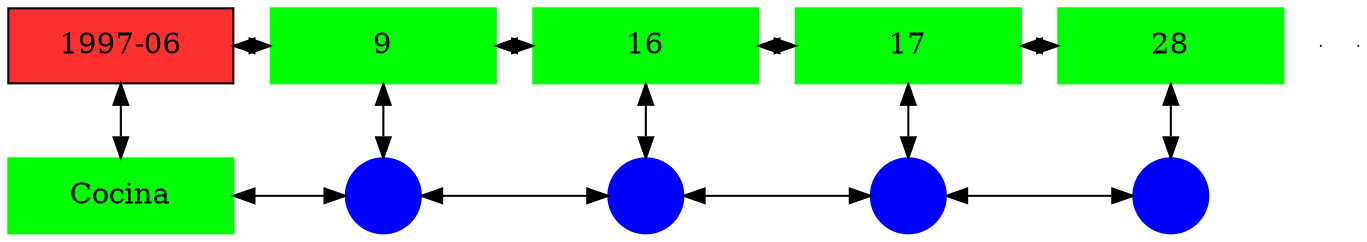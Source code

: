 digraph G{
node[shape="box"];
nodeMt[ label = "1997-06", width = 1.5, style = filled, fillcolor = firebrick1, group = 1 ];
e0[ shape = point, width = 0 ];
e1[ shape = point, width = 0 ];
node0xc00040c960[label="9",color=green,style =filled,width = 1.5 group=9];
nodeMt->node0xc00040c960[dir="both"];
{rank=same;nodeMt;node0xc00040c960;}
node0xc00040c730[label="16",color=green,style =filled,width = 1.5 group=16];
node0xc00040c960->node0xc00040c730[dir="both"];
{rank=same;node0xc00040c960;node0xc00040c730;}
node0xc00040cbe0[label="17",color=green,style =filled,width = 1.5 group=17];
node0xc00040c730->node0xc00040cbe0[dir="both"];
{rank=same;node0xc00040c730;node0xc00040cbe0;}
node0xc00040c7d0[label="28",color=green,style =filled,width = 1.5 group=28];
node0xc00040cbe0->node0xc00040c7d0[dir="both"];
{rank=same;node0xc00040cbe0;node0xc00040c7d0;}
node0xc00040c6e0[label="Cocina",color=green,style =filled width = 1.5 group=1];
node0xc0001c0a00[label="",color=blue,style =filled, width = 0.5 group=9 shape=circle];
node0xc00040c6e0->node0xc0001c0a00[dir="both"];
{rank=same;node0xc00040c6e0;node0xc0001c0a00;}
node0xc0001c0880[label="",color=blue,style =filled, width = 0.5 group=16 shape=circle];
node0xc0001c0a00->node0xc0001c0880[dir="both"];
{rank=same;node0xc0001c0880;node0xc0001c0a00;}
node0xc0001c0b80[label="",color=blue,style =filled, width = 0.5 group=17 shape=circle];
node0xc0001c0880->node0xc0001c0b80[dir="both"];
{rank=same;node0xc0001c0b80;node0xc0001c0880;}
node0xc0001c0900[label="",color=blue,style =filled, width = 0.5 group=28 shape=circle];
node0xc0001c0b80->node0xc0001c0900[dir="both"];
{rank=same;node0xc0001c0900;node0xc0001c0b80;}
node0xc00040c960->node0xc0001c0a00[dir="both"];
node0xc00040c730->node0xc0001c0880[dir="both"];
node0xc00040cbe0->node0xc0001c0b80[dir="both"];
node0xc00040c7d0->node0xc0001c0900[dir="both"];
nodeMt->node0xc00040c6e0[dir="both"];
}
